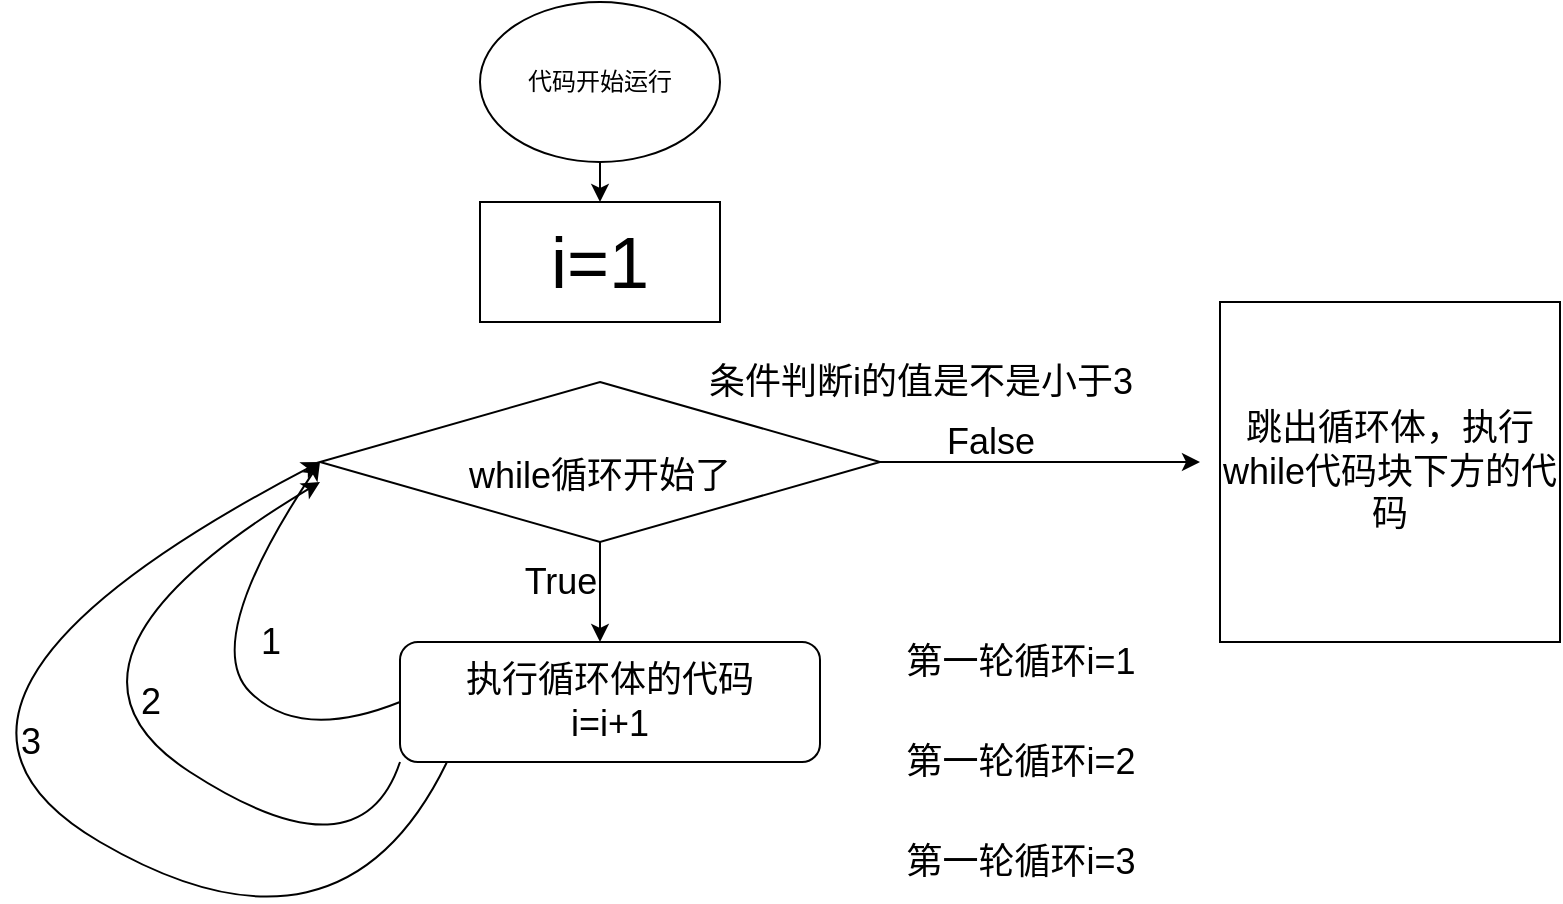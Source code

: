 <mxfile>
    <diagram id="yRoY62BtNRzPleuuf302" name="第 1 页">
        <mxGraphModel dx="1609" dy="506" grid="1" gridSize="10" guides="1" tooltips="1" connect="1" arrows="1" fold="1" page="1" pageScale="1" pageWidth="850" pageHeight="1100" math="0" shadow="0">
            <root>
                <mxCell id="0"/>
                <mxCell id="1" parent="0"/>
                <mxCell id="4" value="" style="edgeStyle=none;html=1;" edge="1" parent="1" source="2" target="3">
                    <mxGeometry relative="1" as="geometry"/>
                </mxCell>
                <mxCell id="2" value="代码开始运行" style="ellipse;whiteSpace=wrap;html=1;" vertex="1" parent="1">
                    <mxGeometry x="200" y="20" width="120" height="80" as="geometry"/>
                </mxCell>
                <mxCell id="3" value="&lt;font style=&quot;font-size: 36px;&quot;&gt;i=1&lt;/font&gt;" style="whiteSpace=wrap;html=1;" vertex="1" parent="1">
                    <mxGeometry x="200" y="120" width="120" height="60" as="geometry"/>
                </mxCell>
                <mxCell id="5" value="&lt;font style=&quot;font-size: 18px;&quot;&gt;while循环开始了&lt;/font&gt;" style="rhombus;whiteSpace=wrap;html=1;fontSize=36;" vertex="1" parent="1">
                    <mxGeometry x="120" y="210" width="280" height="80" as="geometry"/>
                </mxCell>
                <mxCell id="6" value="条件判断i的值是不是小于3" style="text;html=1;align=center;verticalAlign=middle;resizable=0;points=[];autosize=1;strokeColor=none;fillColor=none;fontSize=18;" vertex="1" parent="1">
                    <mxGeometry x="300" y="190" width="240" height="40" as="geometry"/>
                </mxCell>
                <mxCell id="7" value="True" style="text;html=1;align=center;verticalAlign=middle;resizable=0;points=[];autosize=1;strokeColor=none;fillColor=none;fontSize=18;" vertex="1" parent="1">
                    <mxGeometry x="210" y="290" width="60" height="40" as="geometry"/>
                </mxCell>
                <mxCell id="8" value="" style="endArrow=classic;html=1;fontSize=18;exitX=0.5;exitY=1;exitDx=0;exitDy=0;" edge="1" parent="1" source="5">
                    <mxGeometry width="50" height="50" relative="1" as="geometry">
                        <mxPoint x="220" y="440" as="sourcePoint"/>
                        <mxPoint x="260" y="340" as="targetPoint"/>
                    </mxGeometry>
                </mxCell>
                <mxCell id="9" value="执行循环体的代码&lt;br&gt;i=i+1" style="rounded=1;whiteSpace=wrap;html=1;fontSize=18;" vertex="1" parent="1">
                    <mxGeometry x="160" y="340" width="210" height="60" as="geometry"/>
                </mxCell>
                <mxCell id="10" value="" style="curved=1;endArrow=classic;html=1;fontSize=18;entryX=0;entryY=0.5;entryDx=0;entryDy=0;exitX=0;exitY=0.5;exitDx=0;exitDy=0;" edge="1" parent="1" source="9" target="5">
                    <mxGeometry width="50" height="50" relative="1" as="geometry">
                        <mxPoint x="60" y="390" as="sourcePoint"/>
                        <mxPoint x="110" y="340" as="targetPoint"/>
                        <Array as="points">
                            <mxPoint x="110" y="390"/>
                            <mxPoint x="60" y="340"/>
                        </Array>
                    </mxGeometry>
                </mxCell>
                <mxCell id="11" value="第一轮循环i=1" style="text;html=1;align=center;verticalAlign=middle;resizable=0;points=[];autosize=1;strokeColor=none;fillColor=none;fontSize=18;" vertex="1" parent="1">
                    <mxGeometry x="400" y="330" width="140" height="40" as="geometry"/>
                </mxCell>
                <mxCell id="12" value="第一轮循环i=2" style="text;html=1;align=center;verticalAlign=middle;resizable=0;points=[];autosize=1;strokeColor=none;fillColor=none;fontSize=18;" vertex="1" parent="1">
                    <mxGeometry x="400" y="380" width="140" height="40" as="geometry"/>
                </mxCell>
                <mxCell id="13" value="" style="curved=1;endArrow=classic;html=1;fontSize=18;exitX=0;exitY=1;exitDx=0;exitDy=0;" edge="1" parent="1" source="9">
                    <mxGeometry width="50" height="50" relative="1" as="geometry">
                        <mxPoint x="90" y="460" as="sourcePoint"/>
                        <mxPoint x="120" y="260" as="targetPoint"/>
                        <Array as="points">
                            <mxPoint x="140" y="460"/>
                            <mxPoint x="-30" y="350"/>
                        </Array>
                    </mxGeometry>
                </mxCell>
                <mxCell id="14" value="第一轮循环i=3" style="text;html=1;align=center;verticalAlign=middle;resizable=0;points=[];autosize=1;strokeColor=none;fillColor=none;fontSize=18;" vertex="1" parent="1">
                    <mxGeometry x="400" y="430" width="140" height="40" as="geometry"/>
                </mxCell>
                <mxCell id="15" value="" style="curved=1;endArrow=classic;html=1;fontSize=18;exitX=0.111;exitY=1.006;exitDx=0;exitDy=0;exitPerimeter=0;" edge="1" parent="1" source="9">
                    <mxGeometry width="50" height="50" relative="1" as="geometry">
                        <mxPoint x="80" y="510" as="sourcePoint"/>
                        <mxPoint x="120" y="250" as="targetPoint"/>
                        <Array as="points">
                            <mxPoint x="130" y="510"/>
                            <mxPoint x="-110" y="370"/>
                        </Array>
                    </mxGeometry>
                </mxCell>
                <mxCell id="16" value="1" style="text;html=1;align=center;verticalAlign=middle;resizable=0;points=[];autosize=1;strokeColor=none;fillColor=none;fontSize=18;" vertex="1" parent="1">
                    <mxGeometry x="80" y="320" width="30" height="40" as="geometry"/>
                </mxCell>
                <mxCell id="17" value="2" style="text;html=1;align=center;verticalAlign=middle;resizable=0;points=[];autosize=1;strokeColor=none;fillColor=none;fontSize=18;" vertex="1" parent="1">
                    <mxGeometry x="20" y="350" width="30" height="40" as="geometry"/>
                </mxCell>
                <mxCell id="18" value="3" style="text;html=1;align=center;verticalAlign=middle;resizable=0;points=[];autosize=1;strokeColor=none;fillColor=none;fontSize=18;" vertex="1" parent="1">
                    <mxGeometry x="-40" y="370" width="30" height="40" as="geometry"/>
                </mxCell>
                <mxCell id="19" value="False" style="text;html=1;align=center;verticalAlign=middle;resizable=0;points=[];autosize=1;strokeColor=none;fillColor=none;fontSize=18;" vertex="1" parent="1">
                    <mxGeometry x="420" y="220" width="70" height="40" as="geometry"/>
                </mxCell>
                <mxCell id="20" value="" style="endArrow=classic;html=1;fontSize=18;exitX=1;exitY=0.5;exitDx=0;exitDy=0;" edge="1" parent="1" source="5">
                    <mxGeometry width="50" height="50" relative="1" as="geometry">
                        <mxPoint x="430" y="330" as="sourcePoint"/>
                        <mxPoint x="560" y="250" as="targetPoint"/>
                    </mxGeometry>
                </mxCell>
                <mxCell id="21" value="跳出循环体，执行while代码块下方的代码" style="whiteSpace=wrap;html=1;aspect=fixed;fontSize=18;" vertex="1" parent="1">
                    <mxGeometry x="570" y="170" width="170" height="170" as="geometry"/>
                </mxCell>
            </root>
        </mxGraphModel>
    </diagram>
</mxfile>